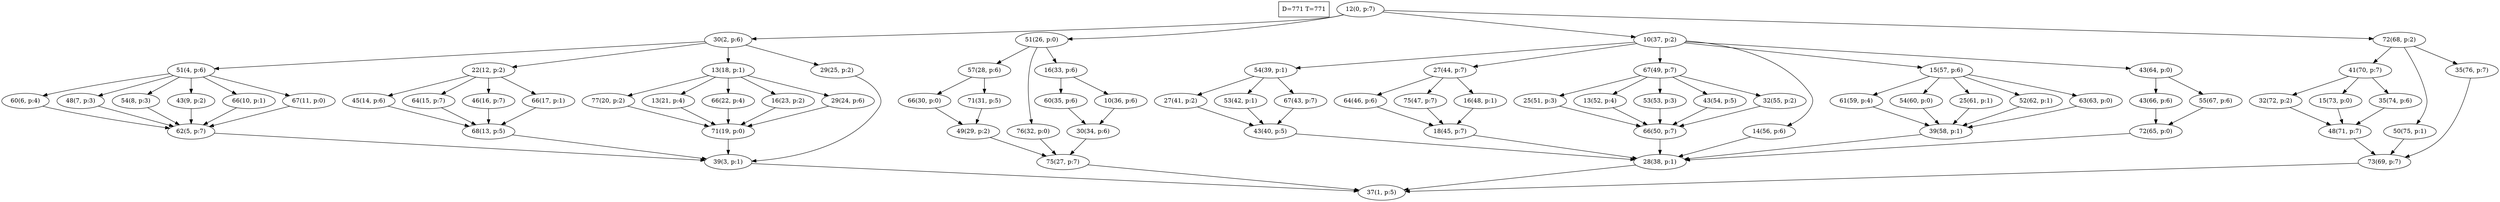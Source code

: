 digraph Task {
i [shape=box, label="D=771 T=771"]; 
0 [label="12(0, p:7)"];
1 [label="37(1, p:5)"];
2 [label="30(2, p:6)"];
3 [label="39(3, p:1)"];
4 [label="51(4, p:6)"];
5 [label="62(5, p:7)"];
6 [label="60(6, p:4)"];
7 [label="48(7, p:3)"];
8 [label="54(8, p:3)"];
9 [label="43(9, p:2)"];
10 [label="66(10, p:1)"];
11 [label="67(11, p:0)"];
12 [label="22(12, p:2)"];
13 [label="68(13, p:5)"];
14 [label="45(14, p:6)"];
15 [label="64(15, p:7)"];
16 [label="46(16, p:7)"];
17 [label="66(17, p:1)"];
18 [label="13(18, p:1)"];
19 [label="71(19, p:0)"];
20 [label="77(20, p:2)"];
21 [label="13(21, p:4)"];
22 [label="66(22, p:4)"];
23 [label="16(23, p:2)"];
24 [label="29(24, p:6)"];
25 [label="29(25, p:2)"];
26 [label="51(26, p:0)"];
27 [label="75(27, p:7)"];
28 [label="57(28, p:6)"];
29 [label="49(29, p:2)"];
30 [label="66(30, p:0)"];
31 [label="71(31, p:5)"];
32 [label="76(32, p:0)"];
33 [label="16(33, p:6)"];
34 [label="30(34, p:6)"];
35 [label="60(35, p:6)"];
36 [label="10(36, p:6)"];
37 [label="10(37, p:2)"];
38 [label="28(38, p:1)"];
39 [label="54(39, p:1)"];
40 [label="43(40, p:5)"];
41 [label="27(41, p:2)"];
42 [label="53(42, p:1)"];
43 [label="67(43, p:7)"];
44 [label="27(44, p:7)"];
45 [label="18(45, p:7)"];
46 [label="64(46, p:6)"];
47 [label="75(47, p:7)"];
48 [label="16(48, p:1)"];
49 [label="67(49, p:7)"];
50 [label="66(50, p:7)"];
51 [label="25(51, p:3)"];
52 [label="13(52, p:4)"];
53 [label="53(53, p:3)"];
54 [label="43(54, p:5)"];
55 [label="32(55, p:2)"];
56 [label="14(56, p:6)"];
57 [label="15(57, p:6)"];
58 [label="39(58, p:1)"];
59 [label="61(59, p:4)"];
60 [label="54(60, p:0)"];
61 [label="25(61, p:1)"];
62 [label="52(62, p:1)"];
63 [label="63(63, p:0)"];
64 [label="43(64, p:0)"];
65 [label="72(65, p:0)"];
66 [label="43(66, p:6)"];
67 [label="55(67, p:6)"];
68 [label="72(68, p:2)"];
69 [label="73(69, p:7)"];
70 [label="41(70, p:7)"];
71 [label="48(71, p:7)"];
72 [label="32(72, p:2)"];
73 [label="15(73, p:0)"];
74 [label="35(74, p:6)"];
75 [label="50(75, p:1)"];
76 [label="35(76, p:7)"];
0 -> 2;
0 -> 26;
0 -> 37;
0 -> 68;
2 -> 4;
2 -> 12;
2 -> 18;
2 -> 25;
3 -> 1;
4 -> 6;
4 -> 7;
4 -> 8;
4 -> 9;
4 -> 10;
4 -> 11;
5 -> 3;
6 -> 5;
7 -> 5;
8 -> 5;
9 -> 5;
10 -> 5;
11 -> 5;
12 -> 14;
12 -> 15;
12 -> 16;
12 -> 17;
13 -> 3;
14 -> 13;
15 -> 13;
16 -> 13;
17 -> 13;
18 -> 20;
18 -> 21;
18 -> 22;
18 -> 23;
18 -> 24;
19 -> 3;
20 -> 19;
21 -> 19;
22 -> 19;
23 -> 19;
24 -> 19;
25 -> 3;
26 -> 28;
26 -> 32;
26 -> 33;
27 -> 1;
28 -> 30;
28 -> 31;
29 -> 27;
30 -> 29;
31 -> 29;
32 -> 27;
33 -> 35;
33 -> 36;
34 -> 27;
35 -> 34;
36 -> 34;
37 -> 39;
37 -> 44;
37 -> 49;
37 -> 56;
37 -> 57;
37 -> 64;
38 -> 1;
39 -> 41;
39 -> 42;
39 -> 43;
40 -> 38;
41 -> 40;
42 -> 40;
43 -> 40;
44 -> 46;
44 -> 47;
44 -> 48;
45 -> 38;
46 -> 45;
47 -> 45;
48 -> 45;
49 -> 51;
49 -> 52;
49 -> 53;
49 -> 54;
49 -> 55;
50 -> 38;
51 -> 50;
52 -> 50;
53 -> 50;
54 -> 50;
55 -> 50;
56 -> 38;
57 -> 59;
57 -> 60;
57 -> 61;
57 -> 62;
57 -> 63;
58 -> 38;
59 -> 58;
60 -> 58;
61 -> 58;
62 -> 58;
63 -> 58;
64 -> 66;
64 -> 67;
65 -> 38;
66 -> 65;
67 -> 65;
68 -> 70;
68 -> 75;
68 -> 76;
69 -> 1;
70 -> 72;
70 -> 73;
70 -> 74;
71 -> 69;
72 -> 71;
73 -> 71;
74 -> 71;
75 -> 69;
76 -> 69;
}